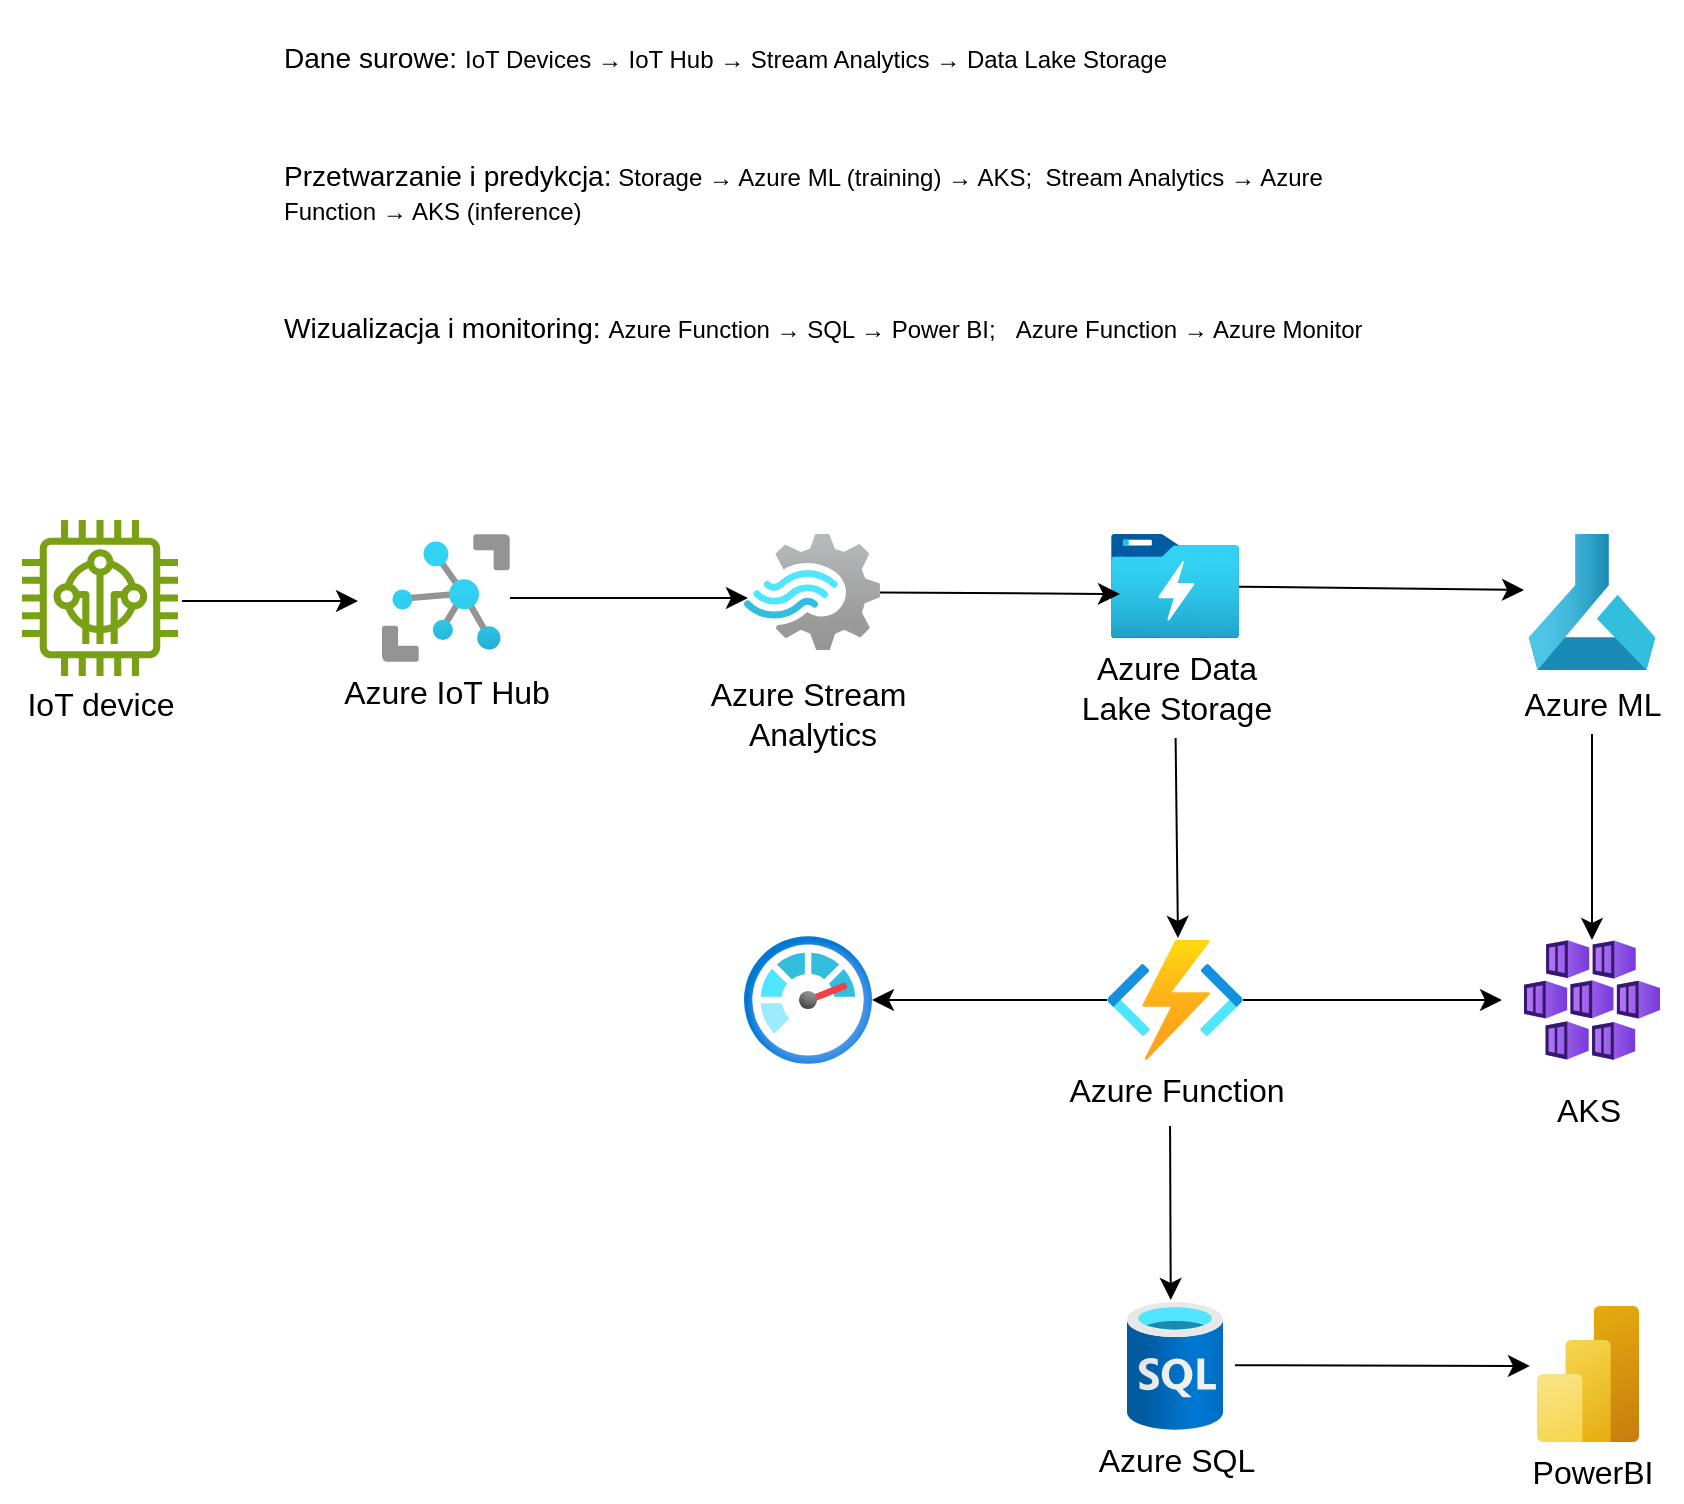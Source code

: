 <mxfile version="26.2.8">
  <diagram name="Page-1" id="-RMlpEeK3I2LqqBb3BBs">
    <mxGraphModel dx="2084" dy="1001" grid="1" gridSize="10" guides="1" tooltips="1" connect="1" arrows="1" fold="1" page="1" pageScale="1" pageWidth="850" pageHeight="1100" math="0" shadow="0">
      <root>
        <mxCell id="0" />
        <mxCell id="1" parent="0" />
        <mxCell id="-6wZJWJ-qtORFWRs1dck-1" value="&lt;h3 class=&quot;&quot; data-end=&quot;1772&quot; data-start=&quot;1754&quot;&gt;&lt;span style=&quot;font-weight: normal;&quot;&gt;Dane surowe:&amp;nbsp;&lt;/span&gt;&lt;span style=&quot;background-color: transparent; color: light-dark(rgb(0, 0, 0), rgb(255, 255, 255)); font-size: 12px; font-weight: normal;&quot;&gt;IoT Devices → IoT Hub → Stream Analytics → Data Lake Storage&lt;/span&gt;&lt;/h3&gt;&lt;br/&gt;&lt;h3 class=&quot;&quot; data-end=&quot;1864&quot; data-start=&quot;1832&quot;&gt;&lt;span style=&quot;font-weight: normal;&quot;&gt;Przetwarzanie i predykcja:&lt;/span&gt;&lt;span style=&quot;background-color: transparent; color: light-dark(rgb(0, 0, 0), rgb(255, 255, 255)); font-size: 12px; font-weight: normal;&quot;&gt;&amp;nbsp;Storage → Azure ML (training) → AKS;&amp;nbsp;&amp;nbsp;&lt;/span&gt;&lt;span style=&quot;background-color: transparent; color: light-dark(rgb(0, 0, 0), rgb(255, 255, 255)); font-size: 12px; font-weight: normal;&quot;&gt;Stream Analytics&lt;/span&gt;&lt;span style=&quot;background-color: transparent; color: light-dark(rgb(0, 0, 0), rgb(255, 255, 255)); font-size: 12px; font-weight: normal;&quot;&gt;&amp;nbsp;→ Azure Function → AKS (inference)&lt;/span&gt;&lt;/h3&gt;&lt;br/&gt;&lt;h3 class=&quot;&quot; data-end=&quot;1990&quot; data-start=&quot;1958&quot;&gt;&lt;span style=&quot;font-weight: normal;&quot;&gt;Wizualizacja i monitoring:&amp;nbsp;&lt;/span&gt;&lt;span style=&quot;background-color: transparent; color: light-dark(rgb(0, 0, 0), rgb(255, 255, 255)); font-size: 12px; font-weight: normal;&quot;&gt;Azure Function → SQL → Power BI;&amp;nbsp; &amp;nbsp;&lt;/span&gt;&lt;span style=&quot;background-color: transparent; color: light-dark(rgb(0, 0, 0), rgb(255, 255, 255)); font-size: 12px; font-weight: normal;&quot;&gt;Azure Function → Azure Monitor&lt;/span&gt;&lt;/h3&gt;" style="text;whiteSpace=wrap;html=1;" vertex="1" parent="1">
          <mxGeometry x="145" y="80" width="560" height="210" as="geometry" />
        </mxCell>
        <mxCell id="-6wZJWJ-qtORFWRs1dck-13" value="" style="edgeStyle=none;curved=1;rounded=0;orthogonalLoop=1;jettySize=auto;html=1;fontSize=12;startSize=8;endSize=8;exitX=1.026;exitY=0.519;exitDx=0;exitDy=0;exitPerimeter=0;" edge="1" parent="1" source="-6wZJWJ-qtORFWRs1dck-2">
          <mxGeometry relative="1" as="geometry">
            <mxPoint x="116" y="380.5" as="sourcePoint" />
            <mxPoint x="184" y="380.5" as="targetPoint" />
            <Array as="points">
              <mxPoint x="158" y="380.5" />
            </Array>
          </mxGeometry>
        </mxCell>
        <mxCell id="-6wZJWJ-qtORFWRs1dck-2" value="" style="sketch=0;outlineConnect=0;fontColor=#232F3E;gradientColor=none;fillColor=#7AA116;strokeColor=none;dashed=0;verticalLabelPosition=bottom;verticalAlign=top;align=center;html=1;fontSize=12;fontStyle=0;aspect=fixed;pointerEvents=1;shape=mxgraph.aws4.iot_thing_freertos_device;" vertex="1" parent="1">
          <mxGeometry x="16" y="340" width="78" height="78" as="geometry" />
        </mxCell>
        <mxCell id="-6wZJWJ-qtORFWRs1dck-3" value="IoT device" style="text;html=1;align=center;verticalAlign=middle;resizable=0;points=[];autosize=1;strokeColor=none;fillColor=none;fontSize=16;" vertex="1" parent="1">
          <mxGeometry x="5" y="417" width="100" height="30" as="geometry" />
        </mxCell>
        <mxCell id="-6wZJWJ-qtORFWRs1dck-4" value="" style="image;aspect=fixed;html=1;points=[];align=center;fontSize=12;image=img/lib/azure2/iot/IoT_Hub.svg;" vertex="1" parent="1">
          <mxGeometry x="196" y="347" width="64" height="64" as="geometry" />
        </mxCell>
        <mxCell id="-6wZJWJ-qtORFWRs1dck-5" value="Azure IoT Hub" style="text;html=1;align=center;verticalAlign=middle;resizable=0;points=[];autosize=1;strokeColor=none;fillColor=none;fontSize=16;" vertex="1" parent="1">
          <mxGeometry x="163" y="411" width="130" height="30" as="geometry" />
        </mxCell>
        <mxCell id="-6wZJWJ-qtORFWRs1dck-6" value="" style="image;aspect=fixed;html=1;points=[];align=center;fontSize=12;image=img/lib/azure2/analytics/Stream_Analytics_Jobs.svg;" vertex="1" parent="1">
          <mxGeometry x="377" y="347" width="68" height="58.0" as="geometry" />
        </mxCell>
        <mxCell id="-6wZJWJ-qtORFWRs1dck-20" style="edgeStyle=none;curved=1;rounded=0;orthogonalLoop=1;jettySize=auto;html=1;fontSize=12;startSize=8;endSize=8;exitX=0.481;exitY=1.1;exitDx=0;exitDy=0;exitPerimeter=0;" edge="1" parent="1" source="-6wZJWJ-qtORFWRs1dck-29">
          <mxGeometry relative="1" as="geometry">
            <mxPoint x="590.372" y="730" as="targetPoint" />
            <mxPoint x="906.004" y="655" as="sourcePoint" />
          </mxGeometry>
        </mxCell>
        <mxCell id="-6wZJWJ-qtORFWRs1dck-7" value="Azure Stream&amp;nbsp;&lt;div&gt;Analytics&lt;/div&gt;" style="text;html=1;align=center;verticalAlign=middle;resizable=0;points=[];autosize=1;strokeColor=none;fillColor=none;fontSize=16;" vertex="1" parent="1">
          <mxGeometry x="346" y="412" width="130" height="50" as="geometry" />
        </mxCell>
        <mxCell id="-6wZJWJ-qtORFWRs1dck-8" value="" style="image;aspect=fixed;html=1;points=[];align=center;fontSize=12;image=img/lib/azure2/storage/Data_Lake_Storage_Gen1.svg;" vertex="1" parent="1">
          <mxGeometry x="560.5" y="347" width="64" height="52" as="geometry" />
        </mxCell>
        <mxCell id="-6wZJWJ-qtORFWRs1dck-9" value="Azure Data&lt;div&gt;Lake Storage&lt;/div&gt;" style="text;html=1;align=center;verticalAlign=middle;resizable=0;points=[];autosize=1;strokeColor=none;fillColor=none;fontSize=16;" vertex="1" parent="1">
          <mxGeometry x="532.5" y="399" width="120" height="50" as="geometry" />
        </mxCell>
        <mxCell id="-6wZJWJ-qtORFWRs1dck-10" value="" style="image;aspect=fixed;html=1;points=[];align=center;fontSize=12;image=img/lib/azure2/analytics/Power_BI_Embedded.svg;" vertex="1" parent="1">
          <mxGeometry x="773.5" y="733" width="51" height="68" as="geometry" />
        </mxCell>
        <mxCell id="-6wZJWJ-qtORFWRs1dck-11" value="PowerBI" style="text;html=1;align=center;verticalAlign=middle;resizable=0;points=[];autosize=1;strokeColor=none;fillColor=none;fontSize=16;" vertex="1" parent="1">
          <mxGeometry x="761" y="801" width="80" height="30" as="geometry" />
        </mxCell>
        <mxCell id="-6wZJWJ-qtORFWRs1dck-14" style="edgeStyle=none;curved=1;rounded=0;orthogonalLoop=1;jettySize=auto;html=1;entryX=0.029;entryY=0.552;entryDx=0;entryDy=0;entryPerimeter=0;fontSize=12;startSize=8;endSize=8;" edge="1" parent="1" source="-6wZJWJ-qtORFWRs1dck-4" target="-6wZJWJ-qtORFWRs1dck-6">
          <mxGeometry relative="1" as="geometry" />
        </mxCell>
        <mxCell id="-6wZJWJ-qtORFWRs1dck-15" style="edgeStyle=none;curved=1;rounded=0;orthogonalLoop=1;jettySize=auto;html=1;entryX=0.07;entryY=0.577;entryDx=0;entryDy=0;entryPerimeter=0;fontSize=12;startSize=8;endSize=8;" edge="1" parent="1" source="-6wZJWJ-qtORFWRs1dck-6" target="-6wZJWJ-qtORFWRs1dck-8">
          <mxGeometry relative="1" as="geometry" />
        </mxCell>
        <mxCell id="-6wZJWJ-qtORFWRs1dck-16" value="" style="image;aspect=fixed;html=1;points=[];align=center;fontSize=12;image=img/lib/azure2/ai_machine_learning/Machine_Learning.svg;" vertex="1" parent="1">
          <mxGeometry x="769" y="347" width="64" height="68" as="geometry" />
        </mxCell>
        <mxCell id="-6wZJWJ-qtORFWRs1dck-32" style="edgeStyle=none;curved=1;rounded=0;orthogonalLoop=1;jettySize=auto;html=1;fontSize=12;startSize=8;endSize=8;" edge="1" parent="1" source="-6wZJWJ-qtORFWRs1dck-17" target="-6wZJWJ-qtORFWRs1dck-26">
          <mxGeometry relative="1" as="geometry" />
        </mxCell>
        <mxCell id="-6wZJWJ-qtORFWRs1dck-17" value="Azure ML" style="text;html=1;align=center;verticalAlign=middle;resizable=0;points=[];autosize=1;strokeColor=none;fillColor=none;fontSize=16;" vertex="1" parent="1">
          <mxGeometry x="756" y="417" width="90" height="30" as="geometry" />
        </mxCell>
        <mxCell id="-6wZJWJ-qtORFWRs1dck-19" value="Azure SQL" style="text;html=1;align=center;verticalAlign=middle;resizable=0;points=[];autosize=1;strokeColor=none;fillColor=none;fontSize=16;" vertex="1" parent="1">
          <mxGeometry x="542.5" y="795" width="100" height="30" as="geometry" />
        </mxCell>
        <mxCell id="-6wZJWJ-qtORFWRs1dck-22" style="edgeStyle=none;curved=1;rounded=0;orthogonalLoop=1;jettySize=auto;html=1;entryX=-0.031;entryY=0.412;entryDx=0;entryDy=0;entryPerimeter=0;fontSize=12;startSize=8;endSize=8;" edge="1" parent="1" source="-6wZJWJ-qtORFWRs1dck-8" target="-6wZJWJ-qtORFWRs1dck-16">
          <mxGeometry relative="1" as="geometry" />
        </mxCell>
        <mxCell id="-6wZJWJ-qtORFWRs1dck-26" value="" style="image;aspect=fixed;html=1;points=[];align=center;fontSize=12;image=img/lib/azure2/compute/Kubernetes_Services.svg;" vertex="1" parent="1">
          <mxGeometry x="767" y="550" width="68" height="60" as="geometry" />
        </mxCell>
        <mxCell id="-6wZJWJ-qtORFWRs1dck-27" value="AKS" style="text;html=1;align=center;verticalAlign=middle;resizable=0;points=[];autosize=1;strokeColor=none;fillColor=none;fontSize=16;" vertex="1" parent="1">
          <mxGeometry x="769" y="620" width="60" height="30" as="geometry" />
        </mxCell>
        <mxCell id="-6wZJWJ-qtORFWRs1dck-36" style="edgeStyle=none;curved=1;rounded=0;orthogonalLoop=1;jettySize=auto;html=1;fontSize=12;startSize=8;endSize=8;" edge="1" parent="1" source="-6wZJWJ-qtORFWRs1dck-28" target="-6wZJWJ-qtORFWRs1dck-35">
          <mxGeometry relative="1" as="geometry" />
        </mxCell>
        <mxCell id="-6wZJWJ-qtORFWRs1dck-28" value="" style="image;aspect=fixed;html=1;points=[];align=center;fontSize=12;image=img/lib/azure2/compute/Function_Apps.svg;" vertex="1" parent="1">
          <mxGeometry x="558.5" y="550" width="68" height="60" as="geometry" />
        </mxCell>
        <mxCell id="-6wZJWJ-qtORFWRs1dck-29" value="Azure Function" style="text;html=1;align=center;verticalAlign=middle;resizable=0;points=[];autosize=1;strokeColor=none;fillColor=none;fontSize=16;" vertex="1" parent="1">
          <mxGeometry x="527.5" y="610" width="130" height="30" as="geometry" />
        </mxCell>
        <mxCell id="-6wZJWJ-qtORFWRs1dck-30" style="edgeStyle=none;curved=1;rounded=0;orthogonalLoop=1;jettySize=auto;html=1;entryX=0.522;entryY=-0.017;entryDx=0;entryDy=0;entryPerimeter=0;fontSize=12;startSize=8;endSize=8;" edge="1" parent="1" source="-6wZJWJ-qtORFWRs1dck-9" target="-6wZJWJ-qtORFWRs1dck-28">
          <mxGeometry relative="1" as="geometry" />
        </mxCell>
        <mxCell id="-6wZJWJ-qtORFWRs1dck-33" style="edgeStyle=none;curved=1;rounded=0;orthogonalLoop=1;jettySize=auto;html=1;fontSize=12;startSize=8;endSize=8;" edge="1" parent="1" source="-6wZJWJ-qtORFWRs1dck-28">
          <mxGeometry relative="1" as="geometry">
            <mxPoint x="756" y="580" as="targetPoint" />
          </mxGeometry>
        </mxCell>
        <mxCell id="-6wZJWJ-qtORFWRs1dck-34" style="edgeStyle=none;curved=1;rounded=0;orthogonalLoop=1;jettySize=auto;html=1;entryX=-0.069;entryY=0.441;entryDx=0;entryDy=0;entryPerimeter=0;fontSize=12;startSize=8;endSize=8;" edge="1" parent="1" target="-6wZJWJ-qtORFWRs1dck-10">
          <mxGeometry relative="1" as="geometry">
            <mxPoint x="622.5" y="762.587" as="sourcePoint" />
          </mxGeometry>
        </mxCell>
        <mxCell id="-6wZJWJ-qtORFWRs1dck-35" value="" style="image;aspect=fixed;html=1;points=[];align=center;fontSize=12;image=img/lib/azure2/management_governance/Monitor.svg;" vertex="1" parent="1">
          <mxGeometry x="377" y="548" width="64" height="64" as="geometry" />
        </mxCell>
        <mxCell id="-6wZJWJ-qtORFWRs1dck-37" value="" style="image;aspect=fixed;html=1;points=[];align=center;fontSize=12;image=img/lib/azure2/databases/SQL_Database.svg;" vertex="1" parent="1">
          <mxGeometry x="568.5" y="731" width="48" height="64" as="geometry" />
        </mxCell>
      </root>
    </mxGraphModel>
  </diagram>
</mxfile>
